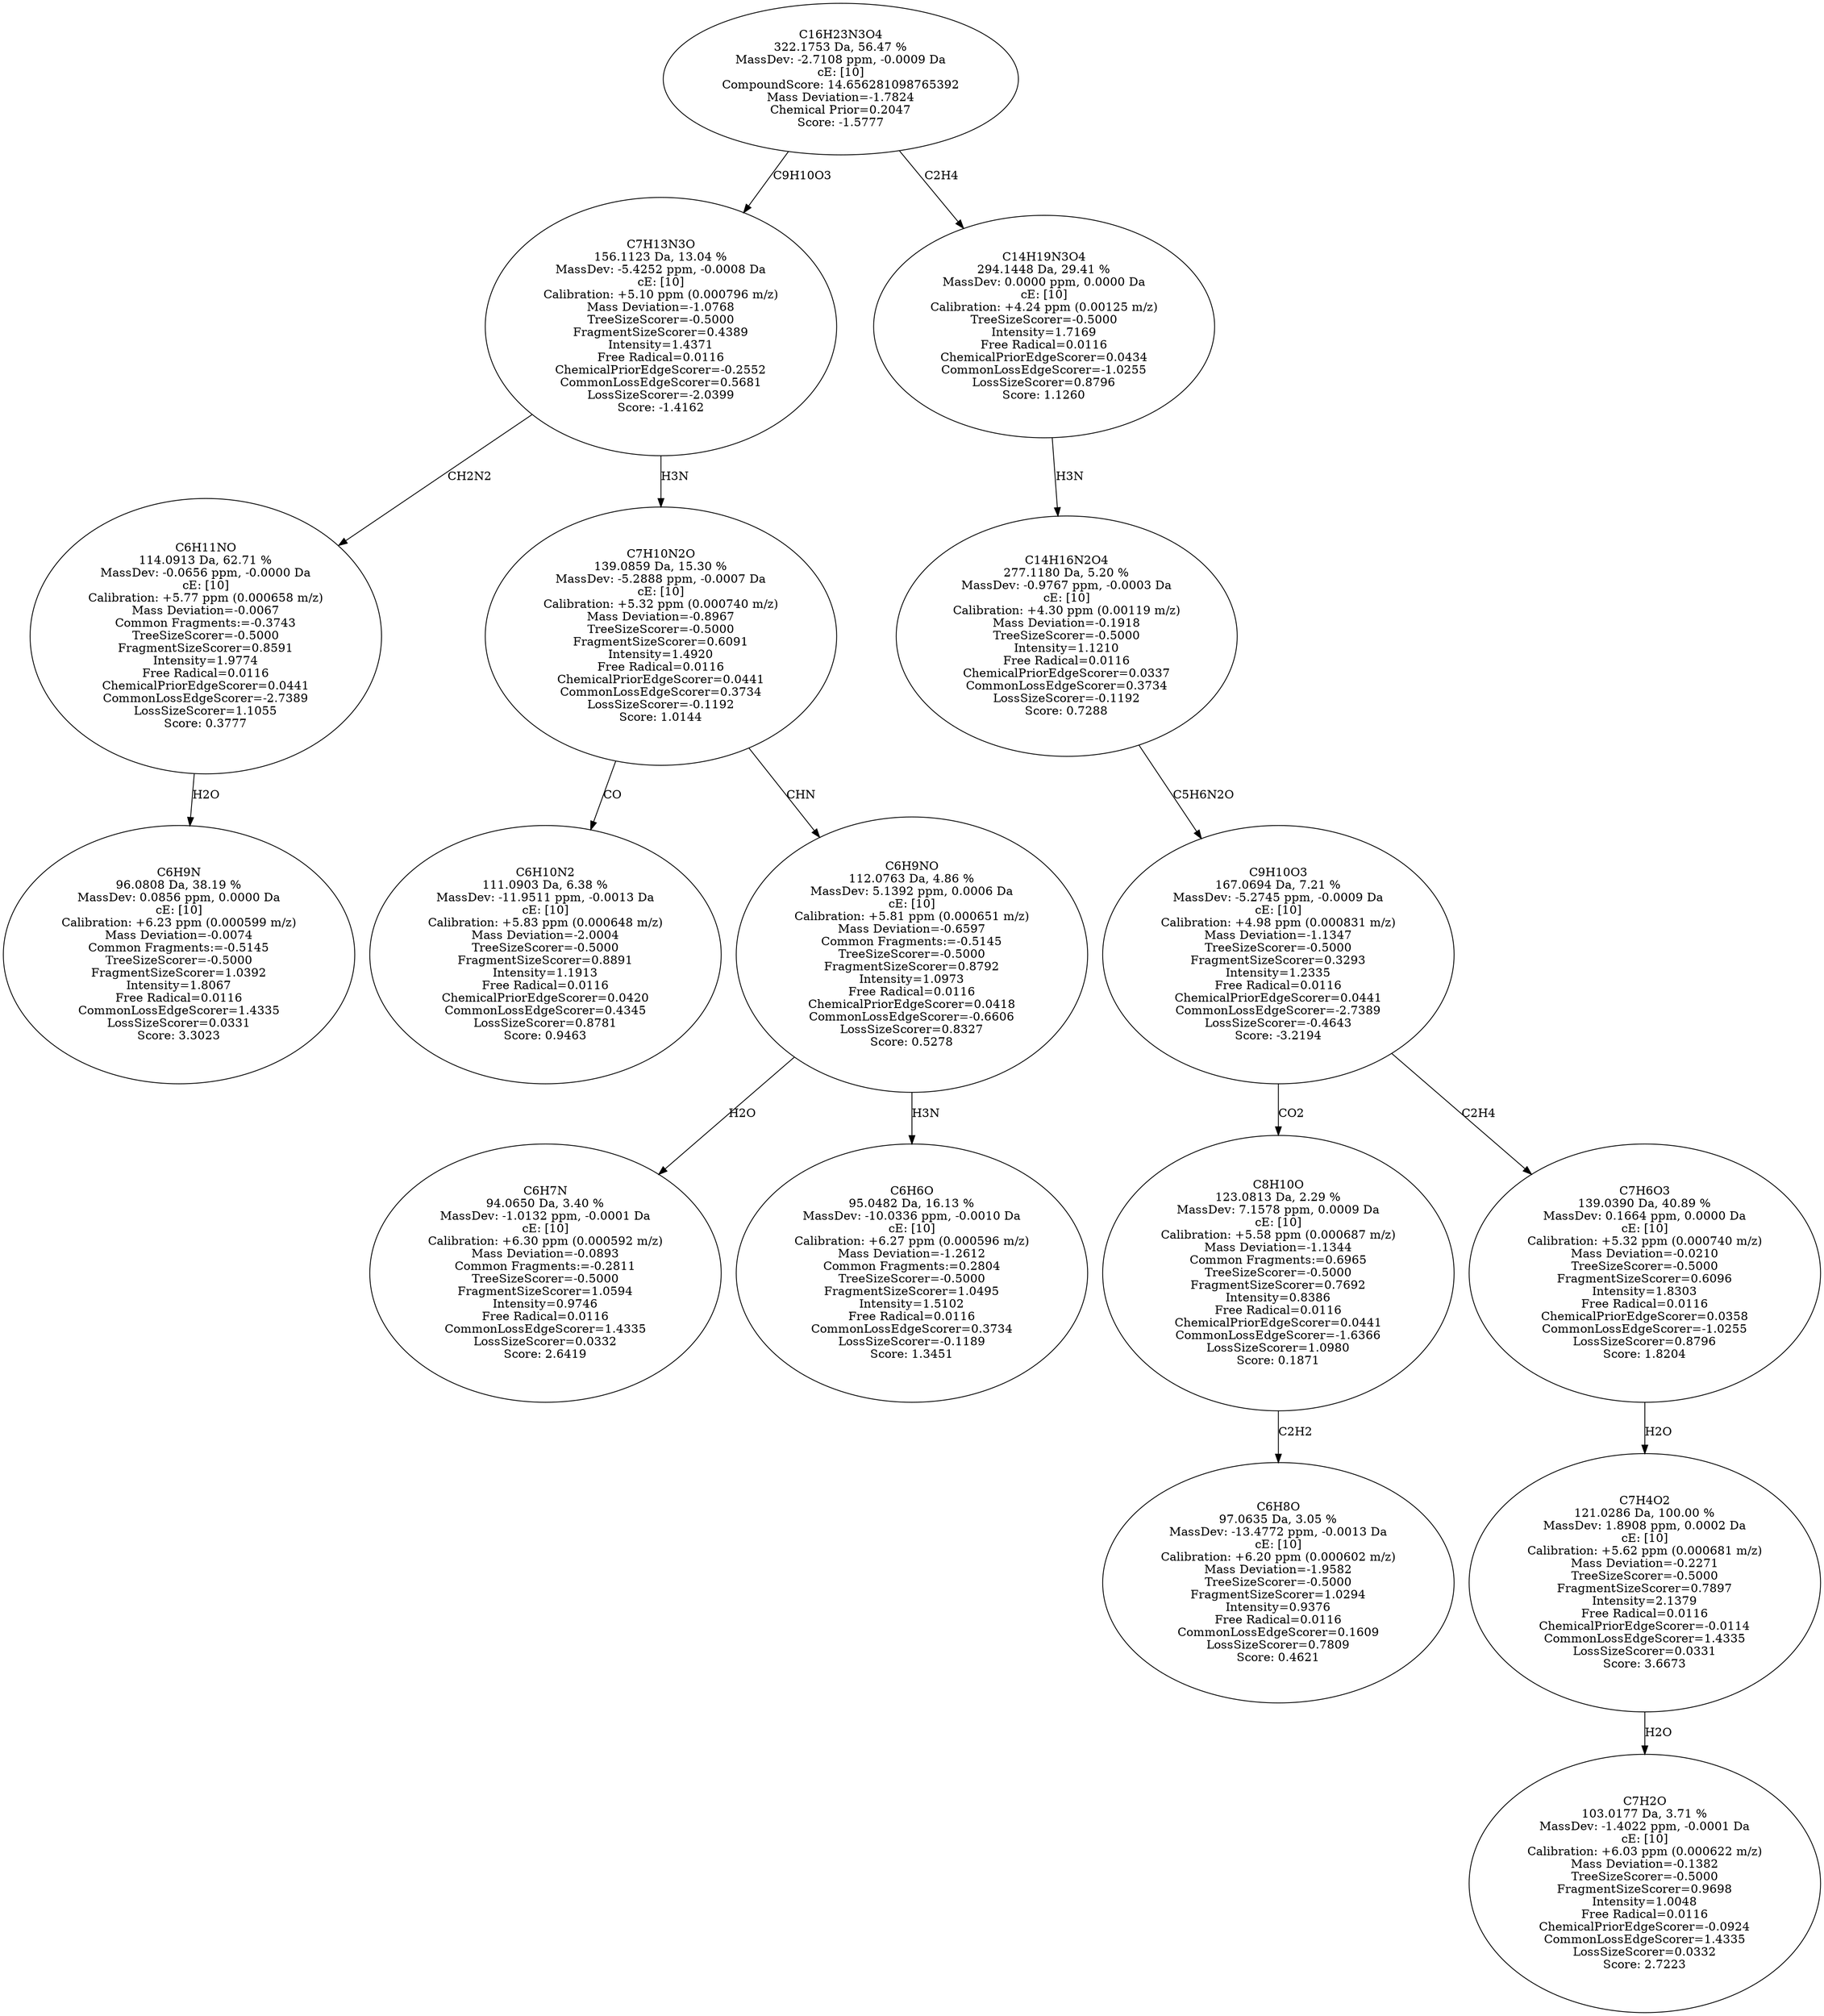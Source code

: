 strict digraph {
v1 [label="C6H9N\n96.0808 Da, 38.19 %\nMassDev: 0.0856 ppm, 0.0000 Da\ncE: [10]\nCalibration: +6.23 ppm (0.000599 m/z)\nMass Deviation=-0.0074\nCommon Fragments:=-0.5145\nTreeSizeScorer=-0.5000\nFragmentSizeScorer=1.0392\nIntensity=1.8067\nFree Radical=0.0116\nCommonLossEdgeScorer=1.4335\nLossSizeScorer=0.0331\nScore: 3.3023"];
v2 [label="C6H11NO\n114.0913 Da, 62.71 %\nMassDev: -0.0656 ppm, -0.0000 Da\ncE: [10]\nCalibration: +5.77 ppm (0.000658 m/z)\nMass Deviation=-0.0067\nCommon Fragments:=-0.3743\nTreeSizeScorer=-0.5000\nFragmentSizeScorer=0.8591\nIntensity=1.9774\nFree Radical=0.0116\nChemicalPriorEdgeScorer=0.0441\nCommonLossEdgeScorer=-2.7389\nLossSizeScorer=1.1055\nScore: 0.3777"];
v3 [label="C6H10N2\n111.0903 Da, 6.38 %\nMassDev: -11.9511 ppm, -0.0013 Da\ncE: [10]\nCalibration: +5.83 ppm (0.000648 m/z)\nMass Deviation=-2.0004\nTreeSizeScorer=-0.5000\nFragmentSizeScorer=0.8891\nIntensity=1.1913\nFree Radical=0.0116\nChemicalPriorEdgeScorer=0.0420\nCommonLossEdgeScorer=0.4345\nLossSizeScorer=0.8781\nScore: 0.9463"];
v4 [label="C6H7N\n94.0650 Da, 3.40 %\nMassDev: -1.0132 ppm, -0.0001 Da\ncE: [10]\nCalibration: +6.30 ppm (0.000592 m/z)\nMass Deviation=-0.0893\nCommon Fragments:=-0.2811\nTreeSizeScorer=-0.5000\nFragmentSizeScorer=1.0594\nIntensity=0.9746\nFree Radical=0.0116\nCommonLossEdgeScorer=1.4335\nLossSizeScorer=0.0332\nScore: 2.6419"];
v5 [label="C6H6O\n95.0482 Da, 16.13 %\nMassDev: -10.0336 ppm, -0.0010 Da\ncE: [10]\nCalibration: +6.27 ppm (0.000596 m/z)\nMass Deviation=-1.2612\nCommon Fragments:=0.2804\nTreeSizeScorer=-0.5000\nFragmentSizeScorer=1.0495\nIntensity=1.5102\nFree Radical=0.0116\nCommonLossEdgeScorer=0.3734\nLossSizeScorer=-0.1189\nScore: 1.3451"];
v6 [label="C6H9NO\n112.0763 Da, 4.86 %\nMassDev: 5.1392 ppm, 0.0006 Da\ncE: [10]\nCalibration: +5.81 ppm (0.000651 m/z)\nMass Deviation=-0.6597\nCommon Fragments:=-0.5145\nTreeSizeScorer=-0.5000\nFragmentSizeScorer=0.8792\nIntensity=1.0973\nFree Radical=0.0116\nChemicalPriorEdgeScorer=0.0418\nCommonLossEdgeScorer=-0.6606\nLossSizeScorer=0.8327\nScore: 0.5278"];
v7 [label="C7H10N2O\n139.0859 Da, 15.30 %\nMassDev: -5.2888 ppm, -0.0007 Da\ncE: [10]\nCalibration: +5.32 ppm (0.000740 m/z)\nMass Deviation=-0.8967\nTreeSizeScorer=-0.5000\nFragmentSizeScorer=0.6091\nIntensity=1.4920\nFree Radical=0.0116\nChemicalPriorEdgeScorer=0.0441\nCommonLossEdgeScorer=0.3734\nLossSizeScorer=-0.1192\nScore: 1.0144"];
v8 [label="C7H13N3O\n156.1123 Da, 13.04 %\nMassDev: -5.4252 ppm, -0.0008 Da\ncE: [10]\nCalibration: +5.10 ppm (0.000796 m/z)\nMass Deviation=-1.0768\nTreeSizeScorer=-0.5000\nFragmentSizeScorer=0.4389\nIntensity=1.4371\nFree Radical=0.0116\nChemicalPriorEdgeScorer=-0.2552\nCommonLossEdgeScorer=0.5681\nLossSizeScorer=-2.0399\nScore: -1.4162"];
v9 [label="C6H8O\n97.0635 Da, 3.05 %\nMassDev: -13.4772 ppm, -0.0013 Da\ncE: [10]\nCalibration: +6.20 ppm (0.000602 m/z)\nMass Deviation=-1.9582\nTreeSizeScorer=-0.5000\nFragmentSizeScorer=1.0294\nIntensity=0.9376\nFree Radical=0.0116\nCommonLossEdgeScorer=0.1609\nLossSizeScorer=0.7809\nScore: 0.4621"];
v10 [label="C8H10O\n123.0813 Da, 2.29 %\nMassDev: 7.1578 ppm, 0.0009 Da\ncE: [10]\nCalibration: +5.58 ppm (0.000687 m/z)\nMass Deviation=-1.1344\nCommon Fragments:=0.6965\nTreeSizeScorer=-0.5000\nFragmentSizeScorer=0.7692\nIntensity=0.8386\nFree Radical=0.0116\nChemicalPriorEdgeScorer=0.0441\nCommonLossEdgeScorer=-1.6366\nLossSizeScorer=1.0980\nScore: 0.1871"];
v11 [label="C7H2O\n103.0177 Da, 3.71 %\nMassDev: -1.4022 ppm, -0.0001 Da\ncE: [10]\nCalibration: +6.03 ppm (0.000622 m/z)\nMass Deviation=-0.1382\nTreeSizeScorer=-0.5000\nFragmentSizeScorer=0.9698\nIntensity=1.0048\nFree Radical=0.0116\nChemicalPriorEdgeScorer=-0.0924\nCommonLossEdgeScorer=1.4335\nLossSizeScorer=0.0332\nScore: 2.7223"];
v12 [label="C7H4O2\n121.0286 Da, 100.00 %\nMassDev: 1.8908 ppm, 0.0002 Da\ncE: [10]\nCalibration: +5.62 ppm (0.000681 m/z)\nMass Deviation=-0.2271\nTreeSizeScorer=-0.5000\nFragmentSizeScorer=0.7897\nIntensity=2.1379\nFree Radical=0.0116\nChemicalPriorEdgeScorer=-0.0114\nCommonLossEdgeScorer=1.4335\nLossSizeScorer=0.0331\nScore: 3.6673"];
v13 [label="C7H6O3\n139.0390 Da, 40.89 %\nMassDev: 0.1664 ppm, 0.0000 Da\ncE: [10]\nCalibration: +5.32 ppm (0.000740 m/z)\nMass Deviation=-0.0210\nTreeSizeScorer=-0.5000\nFragmentSizeScorer=0.6096\nIntensity=1.8303\nFree Radical=0.0116\nChemicalPriorEdgeScorer=0.0358\nCommonLossEdgeScorer=-1.0255\nLossSizeScorer=0.8796\nScore: 1.8204"];
v14 [label="C9H10O3\n167.0694 Da, 7.21 %\nMassDev: -5.2745 ppm, -0.0009 Da\ncE: [10]\nCalibration: +4.98 ppm (0.000831 m/z)\nMass Deviation=-1.1347\nTreeSizeScorer=-0.5000\nFragmentSizeScorer=0.3293\nIntensity=1.2335\nFree Radical=0.0116\nChemicalPriorEdgeScorer=0.0441\nCommonLossEdgeScorer=-2.7389\nLossSizeScorer=-0.4643\nScore: -3.2194"];
v15 [label="C14H16N2O4\n277.1180 Da, 5.20 %\nMassDev: -0.9767 ppm, -0.0003 Da\ncE: [10]\nCalibration: +4.30 ppm (0.00119 m/z)\nMass Deviation=-0.1918\nTreeSizeScorer=-0.5000\nIntensity=1.1210\nFree Radical=0.0116\nChemicalPriorEdgeScorer=0.0337\nCommonLossEdgeScorer=0.3734\nLossSizeScorer=-0.1192\nScore: 0.7288"];
v16 [label="C14H19N3O4\n294.1448 Da, 29.41 %\nMassDev: 0.0000 ppm, 0.0000 Da\ncE: [10]\nCalibration: +4.24 ppm (0.00125 m/z)\nTreeSizeScorer=-0.5000\nIntensity=1.7169\nFree Radical=0.0116\nChemicalPriorEdgeScorer=0.0434\nCommonLossEdgeScorer=-1.0255\nLossSizeScorer=0.8796\nScore: 1.1260"];
v17 [label="C16H23N3O4\n322.1753 Da, 56.47 %\nMassDev: -2.7108 ppm, -0.0009 Da\ncE: [10]\nCompoundScore: 14.656281098765392\nMass Deviation=-1.7824\nChemical Prior=0.2047\nScore: -1.5777"];
v2 -> v1 [label="H2O"];
v8 -> v2 [label="CH2N2"];
v7 -> v3 [label="CO"];
v6 -> v4 [label="H2O"];
v6 -> v5 [label="H3N"];
v7 -> v6 [label="CHN"];
v8 -> v7 [label="H3N"];
v17 -> v8 [label="C9H10O3"];
v10 -> v9 [label="C2H2"];
v14 -> v10 [label="CO2"];
v12 -> v11 [label="H2O"];
v13 -> v12 [label="H2O"];
v14 -> v13 [label="C2H4"];
v15 -> v14 [label="C5H6N2O"];
v16 -> v15 [label="H3N"];
v17 -> v16 [label="C2H4"];
}
